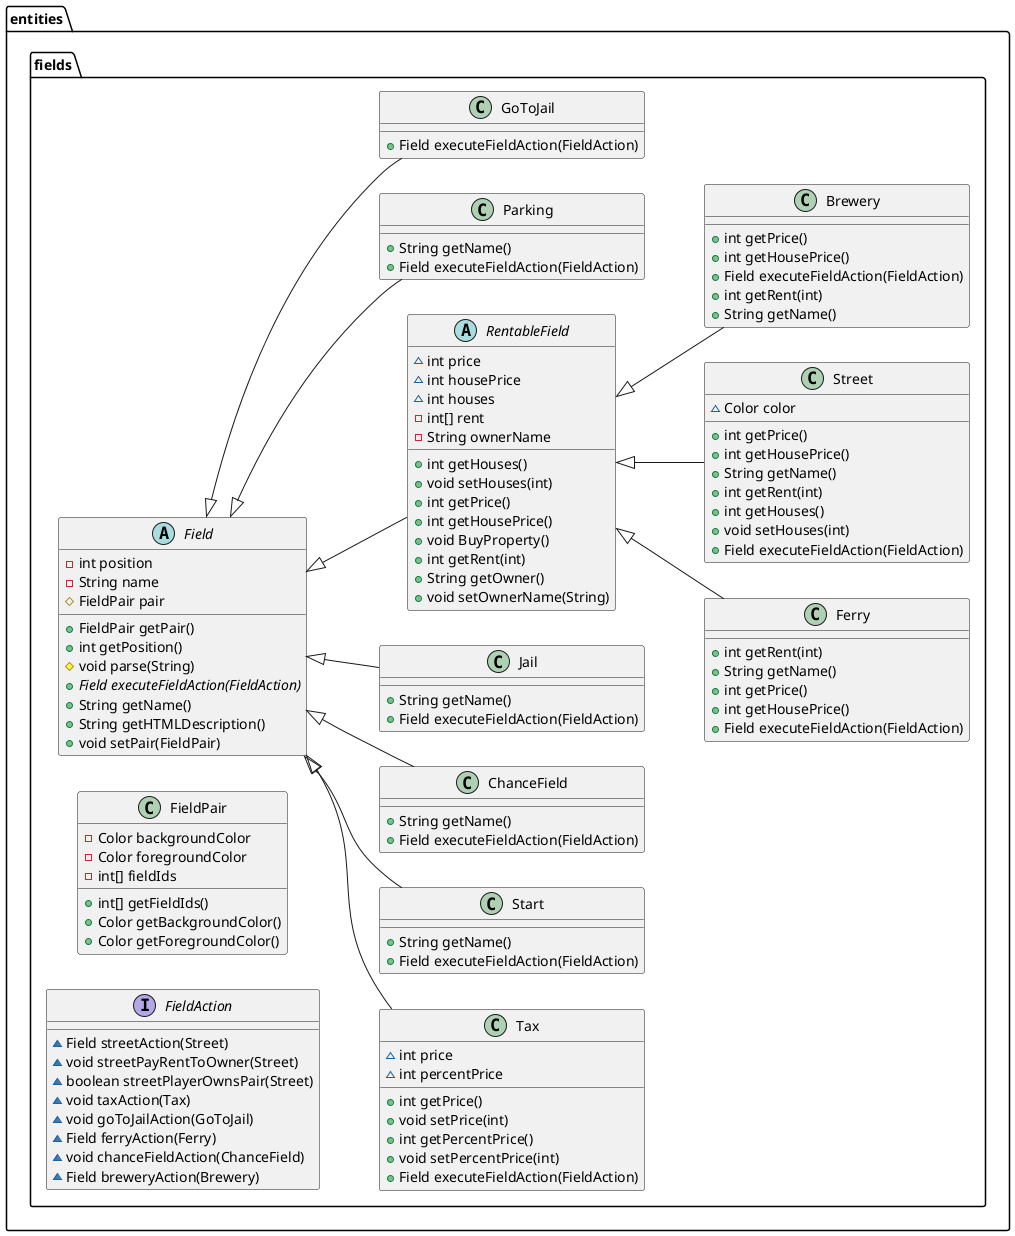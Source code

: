 @startuml
left to right direction
class entities.fields.Ferry {
+ int getRent(int)
+ String getName()
+ int getPrice()
+ int getHousePrice()
+ Field executeFieldAction(FieldAction)
}
class entities.fields.Street {
~ Color color
+ int getPrice()
+ int getHousePrice()
+ String getName()
+ int getRent(int)
+ int getHouses()
+ void setHouses(int)
+ Field executeFieldAction(FieldAction)
}
class entities.fields.Tax {
~ int price
~ int percentPrice
+ int getPrice()
+ void setPrice(int)
+ int getPercentPrice()
+ void setPercentPrice(int)
+ Field executeFieldAction(FieldAction)
}
class entities.fields.Start {
+ String getName()
+ Field executeFieldAction(FieldAction)
}
class entities.fields.ChanceField {
+ String getName()
+ Field executeFieldAction(FieldAction)
}
class entities.fields.Jail {
+ String getName()
+ Field executeFieldAction(FieldAction)
}
class entities.fields.Brewery {
+ int getPrice()
+ int getHousePrice()
+ Field executeFieldAction(FieldAction)
+ int getRent(int)
+ String getName()
}
abstract class entities.fields.Field {
- int position
- String name
# FieldPair pair
+ FieldPair getPair()
+ int getPosition()
# void parse(String)
+ {abstract}Field executeFieldAction(FieldAction)
+ String getName()
+ String getHTMLDescription()
+ void setPair(FieldPair)
}
abstract class entities.fields.RentableField {
~ int price
~ int housePrice
~ int houses
- int[] rent
- String ownerName
+ int getHouses()
+ void setHouses(int)
+ int getPrice()
+ int getHousePrice()
+ void BuyProperty()
+ int getRent(int)
+ String getOwner()
+ void setOwnerName(String)
}
class entities.fields.FieldPair {
- Color backgroundColor
- Color foregroundColor
- int[] fieldIds
+ int[] getFieldIds()
+ Color getBackgroundColor()
+ Color getForegroundColor()
}
class entities.fields.Parking {
+ String getName()
+ Field executeFieldAction(FieldAction)
}
interface entities.fields.FieldAction {
~ Field streetAction(Street)
~ void streetPayRentToOwner(Street)
~ boolean streetPlayerOwnsPair(Street)
~ void taxAction(Tax)
~ void goToJailAction(GoToJail)
~ Field ferryAction(Ferry)
~ void chanceFieldAction(ChanceField)
~ Field breweryAction(Brewery)
}
class entities.fields.GoToJail {
+ Field executeFieldAction(FieldAction)
}


entities.fields.RentableField <|-- entities.fields.Ferry
entities.fields.RentableField <|-- entities.fields.Street
entities.fields.Field <|-- entities.fields.Tax
entities.fields.Field <|-- entities.fields.Start
entities.fields.Field <|-- entities.fields.ChanceField
entities.fields.Field <|-- entities.fields.Jail
entities.fields.RentableField <|-- entities.fields.Brewery
entities.fields.Field <|-- entities.fields.RentableField
entities.fields.Field <|-- entities.fields.Parking
entities.fields.Field <|-- entities.fields.GoToJail
'entities.fields.FieldAction ..>entities.fields.Field
@enduml